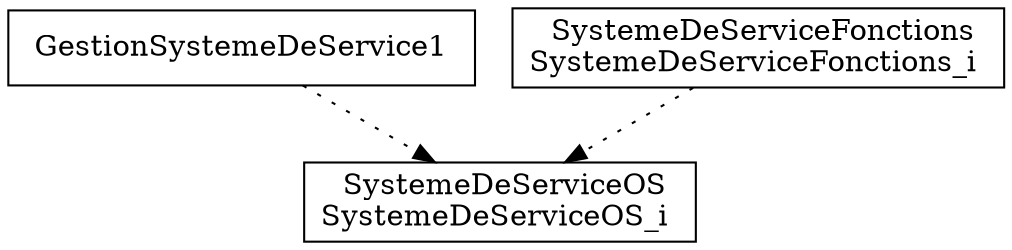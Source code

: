 digraph {
GestionSystemeDeService1 [ label=" GestionSystemeDeService1 " shape= box ]
SystemeDeServiceFonctions_i [ label=" SystemeDeServiceFonctions\nSystemeDeServiceFonctions_i " shape= box ]
SystemeDeServiceOS_i [ label=" SystemeDeServiceOS\nSystemeDeServiceOS_i " shape= box ]

"GestionSystemeDeService1" -> "SystemeDeServiceOS_i" [style= dotted ]
"SystemeDeServiceFonctions_i" -> "SystemeDeServiceOS_i" [style= dotted ]
}
